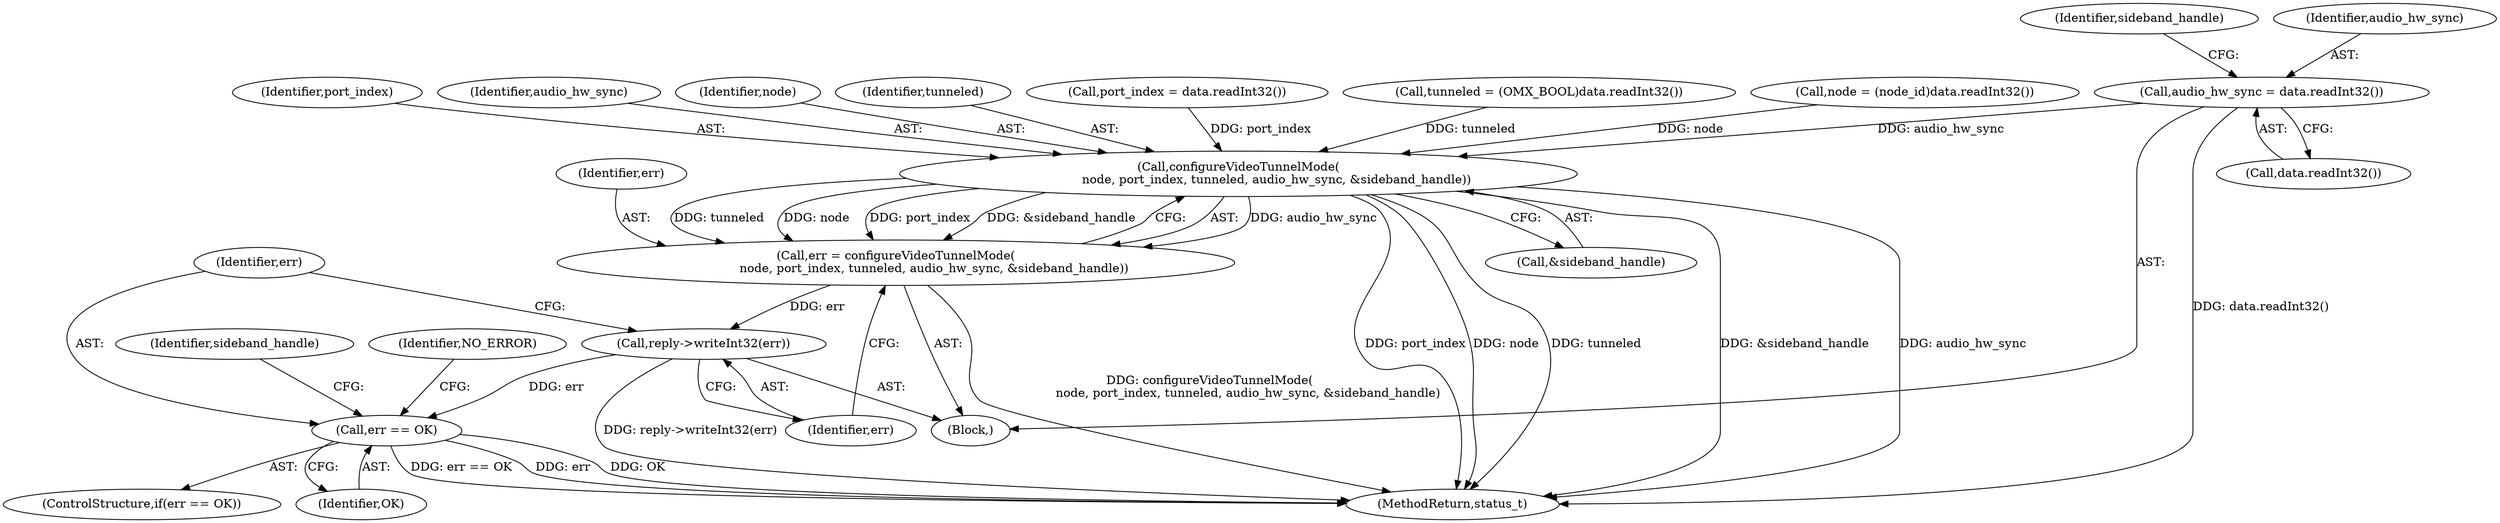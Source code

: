 digraph "0_Android_8d87321b704cb3f88e8cae668937d001fd63d5e3@API" {
"1000908" [label="(Call,audio_hw_sync = data.readInt32())"];
"1000918" [label="(Call,configureVideoTunnelMode(\n                    node, port_index, tunneled, audio_hw_sync, &sideband_handle))"];
"1000916" [label="(Call,err = configureVideoTunnelMode(\n                    node, port_index, tunneled, audio_hw_sync, &sideband_handle))"];
"1000925" [label="(Call,reply->writeInt32(err))"];
"1000928" [label="(Call,err == OK)"];
"1001207" [label="(MethodReturn,status_t)"];
"1000918" [label="(Call,configureVideoTunnelMode(\n                    node, port_index, tunneled, audio_hw_sync, &sideband_handle))"];
"1000935" [label="(Identifier,NO_ERROR)"];
"1000928" [label="(Call,err == OK)"];
"1000925" [label="(Call,reply->writeInt32(err))"];
"1000921" [label="(Identifier,tunneled)"];
"1000898" [label="(Call,port_index = data.readInt32())"];
"1000902" [label="(Call,tunneled = (OMX_BOOL)data.readInt32())"];
"1000886" [label="(Block,)"];
"1000930" [label="(Identifier,OK)"];
"1000929" [label="(Identifier,err)"];
"1000926" [label="(Identifier,err)"];
"1000910" [label="(Call,data.readInt32())"];
"1000913" [label="(Identifier,sideband_handle)"];
"1000892" [label="(Call,node = (node_id)data.readInt32())"];
"1000916" [label="(Call,err = configureVideoTunnelMode(\n                    node, port_index, tunneled, audio_hw_sync, &sideband_handle))"];
"1000920" [label="(Identifier,port_index)"];
"1000917" [label="(Identifier,err)"];
"1000908" [label="(Call,audio_hw_sync = data.readInt32())"];
"1000933" [label="(Identifier,sideband_handle)"];
"1000922" [label="(Identifier,audio_hw_sync)"];
"1000923" [label="(Call,&sideband_handle)"];
"1000927" [label="(ControlStructure,if(err == OK))"];
"1000909" [label="(Identifier,audio_hw_sync)"];
"1000919" [label="(Identifier,node)"];
"1000908" -> "1000886"  [label="AST: "];
"1000908" -> "1000910"  [label="CFG: "];
"1000909" -> "1000908"  [label="AST: "];
"1000910" -> "1000908"  [label="AST: "];
"1000913" -> "1000908"  [label="CFG: "];
"1000908" -> "1001207"  [label="DDG: data.readInt32()"];
"1000908" -> "1000918"  [label="DDG: audio_hw_sync"];
"1000918" -> "1000916"  [label="AST: "];
"1000918" -> "1000923"  [label="CFG: "];
"1000919" -> "1000918"  [label="AST: "];
"1000920" -> "1000918"  [label="AST: "];
"1000921" -> "1000918"  [label="AST: "];
"1000922" -> "1000918"  [label="AST: "];
"1000923" -> "1000918"  [label="AST: "];
"1000916" -> "1000918"  [label="CFG: "];
"1000918" -> "1001207"  [label="DDG: port_index"];
"1000918" -> "1001207"  [label="DDG: node"];
"1000918" -> "1001207"  [label="DDG: tunneled"];
"1000918" -> "1001207"  [label="DDG: &sideband_handle"];
"1000918" -> "1001207"  [label="DDG: audio_hw_sync"];
"1000918" -> "1000916"  [label="DDG: audio_hw_sync"];
"1000918" -> "1000916"  [label="DDG: tunneled"];
"1000918" -> "1000916"  [label="DDG: node"];
"1000918" -> "1000916"  [label="DDG: port_index"];
"1000918" -> "1000916"  [label="DDG: &sideband_handle"];
"1000892" -> "1000918"  [label="DDG: node"];
"1000898" -> "1000918"  [label="DDG: port_index"];
"1000902" -> "1000918"  [label="DDG: tunneled"];
"1000916" -> "1000886"  [label="AST: "];
"1000917" -> "1000916"  [label="AST: "];
"1000926" -> "1000916"  [label="CFG: "];
"1000916" -> "1001207"  [label="DDG: configureVideoTunnelMode(\n                    node, port_index, tunneled, audio_hw_sync, &sideband_handle)"];
"1000916" -> "1000925"  [label="DDG: err"];
"1000925" -> "1000886"  [label="AST: "];
"1000925" -> "1000926"  [label="CFG: "];
"1000926" -> "1000925"  [label="AST: "];
"1000929" -> "1000925"  [label="CFG: "];
"1000925" -> "1001207"  [label="DDG: reply->writeInt32(err)"];
"1000925" -> "1000928"  [label="DDG: err"];
"1000928" -> "1000927"  [label="AST: "];
"1000928" -> "1000930"  [label="CFG: "];
"1000929" -> "1000928"  [label="AST: "];
"1000930" -> "1000928"  [label="AST: "];
"1000933" -> "1000928"  [label="CFG: "];
"1000935" -> "1000928"  [label="CFG: "];
"1000928" -> "1001207"  [label="DDG: err"];
"1000928" -> "1001207"  [label="DDG: OK"];
"1000928" -> "1001207"  [label="DDG: err == OK"];
}
